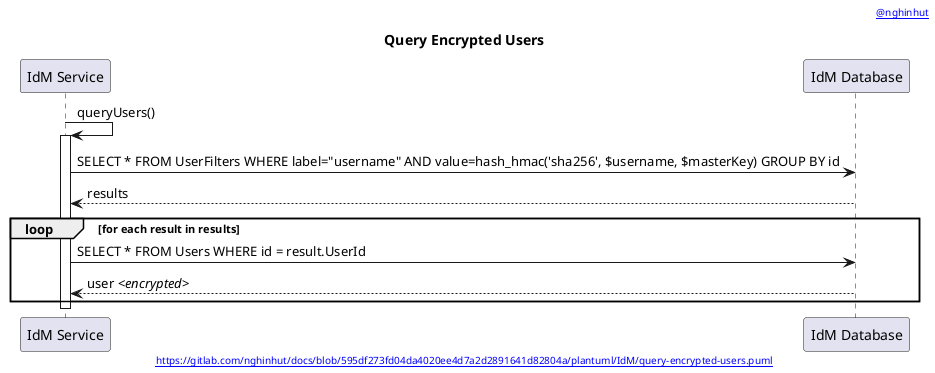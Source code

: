 @startuml
'-----START auto generated metadata please keep comment here to allow auto update-----
'-----DON'T EDIT THIS SECTION, INSTEAD RE-RUN prebuild.sh TO UPDATE-----
header [[https://www.nghinhut.dev?from=http%5C%3A%5C%2F%5C%2Fwww%5C.plantuml%5C.com%5C%2Fplantuml%5C%2Fproxy%3Ffmt%3Dsvg%5C%26src%3Dhttps%5C%3A%5C%2F%5C%2Fgitlab%5C.com%5C%2Fnghinhut%5C%2Fdocs%5C%2Fraw%5C%2F595df273fd04da4020ee4d7a2d2891641d82804a%5C%2Fplantuml%5C%2FIdM%5C%2Fquery-encrypted-users%5C.puml%0A @nghinhut]]
footer [[http://www.plantuml.com/plantuml/proxy?fmt=svg&src=https://gitlab.com/nghinhut/docs/raw/595df273fd04da4020ee4d7a2d2891641d82804a/plantuml/IdM/query-encrypted-users.puml https://gitlab.com/nghinhut/docs/blob/595df273fd04da4020ee4d7a2d2891641d82804a/plantuml/IdM/query-encrypted-users.puml]]
'-----END auto generated metadata please keep comment here to allow auto update-----
title Query Encrypted Users

participant "IdM Service" as idm
participant "IdM Database" as db

idm -> idm : queryUsers()
activate idm
    idm -> db : SELECT * FROM UserFilters WHERE label="username" AND value=hash_hmac('sha256', $username, $masterKey) GROUP BY id
    idm <-- db : results

    loop for each result in results
        idm -> db : SELECT * FROM Users WHERE id = result.UserId
        idm <-- db : user <//encrypted//>
    end
deactivate idm
@enduml